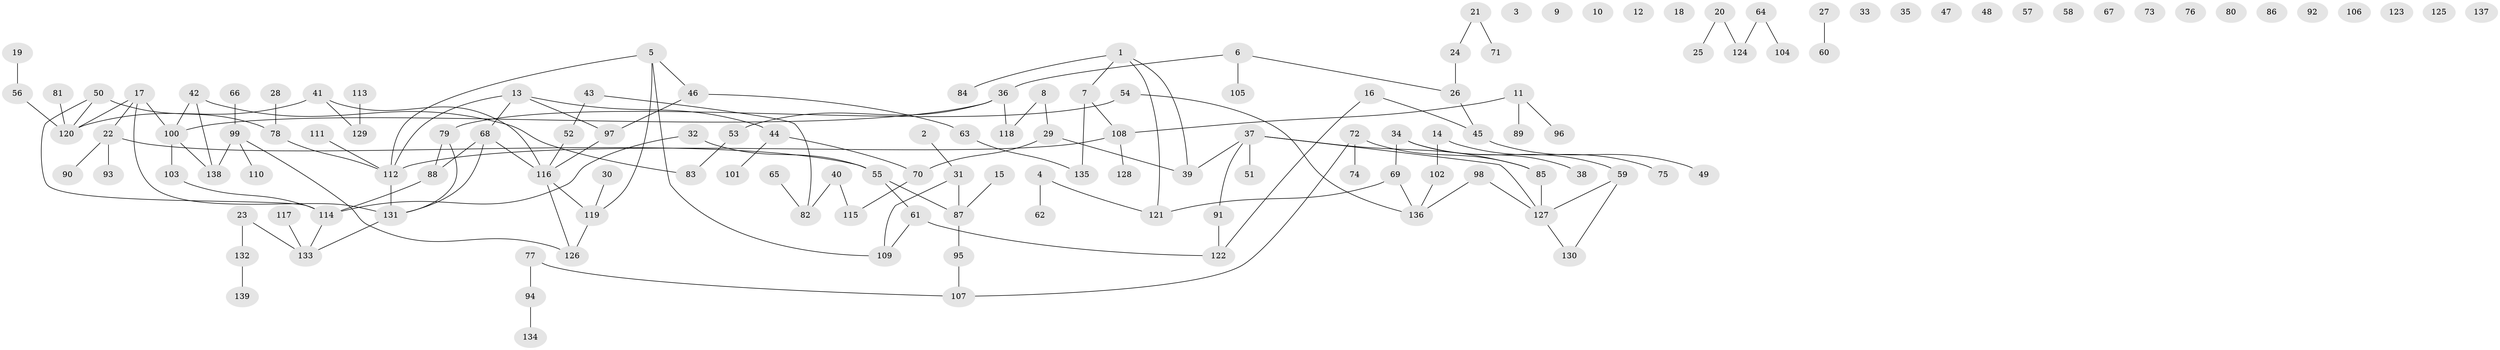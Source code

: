 // Generated by graph-tools (version 1.1) at 2025/33/03/09/25 02:33:23]
// undirected, 139 vertices, 144 edges
graph export_dot {
graph [start="1"]
  node [color=gray90,style=filled];
  1;
  2;
  3;
  4;
  5;
  6;
  7;
  8;
  9;
  10;
  11;
  12;
  13;
  14;
  15;
  16;
  17;
  18;
  19;
  20;
  21;
  22;
  23;
  24;
  25;
  26;
  27;
  28;
  29;
  30;
  31;
  32;
  33;
  34;
  35;
  36;
  37;
  38;
  39;
  40;
  41;
  42;
  43;
  44;
  45;
  46;
  47;
  48;
  49;
  50;
  51;
  52;
  53;
  54;
  55;
  56;
  57;
  58;
  59;
  60;
  61;
  62;
  63;
  64;
  65;
  66;
  67;
  68;
  69;
  70;
  71;
  72;
  73;
  74;
  75;
  76;
  77;
  78;
  79;
  80;
  81;
  82;
  83;
  84;
  85;
  86;
  87;
  88;
  89;
  90;
  91;
  92;
  93;
  94;
  95;
  96;
  97;
  98;
  99;
  100;
  101;
  102;
  103;
  104;
  105;
  106;
  107;
  108;
  109;
  110;
  111;
  112;
  113;
  114;
  115;
  116;
  117;
  118;
  119;
  120;
  121;
  122;
  123;
  124;
  125;
  126;
  127;
  128;
  129;
  130;
  131;
  132;
  133;
  134;
  135;
  136;
  137;
  138;
  139;
  1 -- 7;
  1 -- 39;
  1 -- 84;
  1 -- 121;
  2 -- 31;
  4 -- 62;
  4 -- 121;
  5 -- 46;
  5 -- 109;
  5 -- 112;
  5 -- 119;
  6 -- 26;
  6 -- 36;
  6 -- 105;
  7 -- 108;
  7 -- 135;
  8 -- 29;
  8 -- 118;
  11 -- 89;
  11 -- 96;
  11 -- 108;
  13 -- 44;
  13 -- 68;
  13 -- 97;
  13 -- 112;
  14 -- 75;
  14 -- 102;
  15 -- 87;
  16 -- 45;
  16 -- 122;
  17 -- 22;
  17 -- 100;
  17 -- 120;
  17 -- 131;
  19 -- 56;
  20 -- 25;
  20 -- 124;
  21 -- 24;
  21 -- 71;
  22 -- 55;
  22 -- 90;
  22 -- 93;
  23 -- 132;
  23 -- 133;
  24 -- 26;
  26 -- 45;
  27 -- 60;
  28 -- 78;
  29 -- 39;
  29 -- 70;
  30 -- 119;
  31 -- 87;
  31 -- 109;
  32 -- 55;
  32 -- 114;
  34 -- 38;
  34 -- 59;
  34 -- 69;
  36 -- 53;
  36 -- 100;
  36 -- 118;
  37 -- 39;
  37 -- 51;
  37 -- 85;
  37 -- 91;
  37 -- 127;
  40 -- 82;
  40 -- 115;
  41 -- 116;
  41 -- 120;
  41 -- 129;
  42 -- 83;
  42 -- 100;
  42 -- 138;
  43 -- 52;
  43 -- 82;
  44 -- 70;
  44 -- 101;
  45 -- 49;
  46 -- 63;
  46 -- 97;
  50 -- 78;
  50 -- 114;
  50 -- 120;
  52 -- 116;
  53 -- 83;
  54 -- 79;
  54 -- 136;
  55 -- 61;
  55 -- 87;
  56 -- 120;
  59 -- 127;
  59 -- 130;
  61 -- 109;
  61 -- 122;
  63 -- 135;
  64 -- 104;
  64 -- 124;
  65 -- 82;
  66 -- 99;
  68 -- 88;
  68 -- 116;
  68 -- 131;
  69 -- 121;
  69 -- 136;
  70 -- 115;
  72 -- 74;
  72 -- 85;
  72 -- 107;
  77 -- 94;
  77 -- 107;
  78 -- 112;
  79 -- 88;
  79 -- 131;
  81 -- 120;
  85 -- 127;
  87 -- 95;
  88 -- 114;
  91 -- 122;
  94 -- 134;
  95 -- 107;
  97 -- 116;
  98 -- 127;
  98 -- 136;
  99 -- 110;
  99 -- 126;
  99 -- 138;
  100 -- 103;
  100 -- 138;
  102 -- 136;
  103 -- 114;
  108 -- 112;
  108 -- 128;
  111 -- 112;
  112 -- 131;
  113 -- 129;
  114 -- 133;
  116 -- 119;
  116 -- 126;
  117 -- 133;
  119 -- 126;
  127 -- 130;
  131 -- 133;
  132 -- 139;
}
